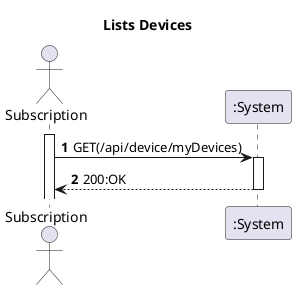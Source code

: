 @startuml
'https://plantuml.com/sequence-diagram

title Lists Devices

autoactivate on
autonumber

actor "Subscription" as Subscription
participant ":System" as System

activate Subscription

Subscription -> System: GET(/api/device/myDevices)
System --> Subscription: 200:OK

@enduml